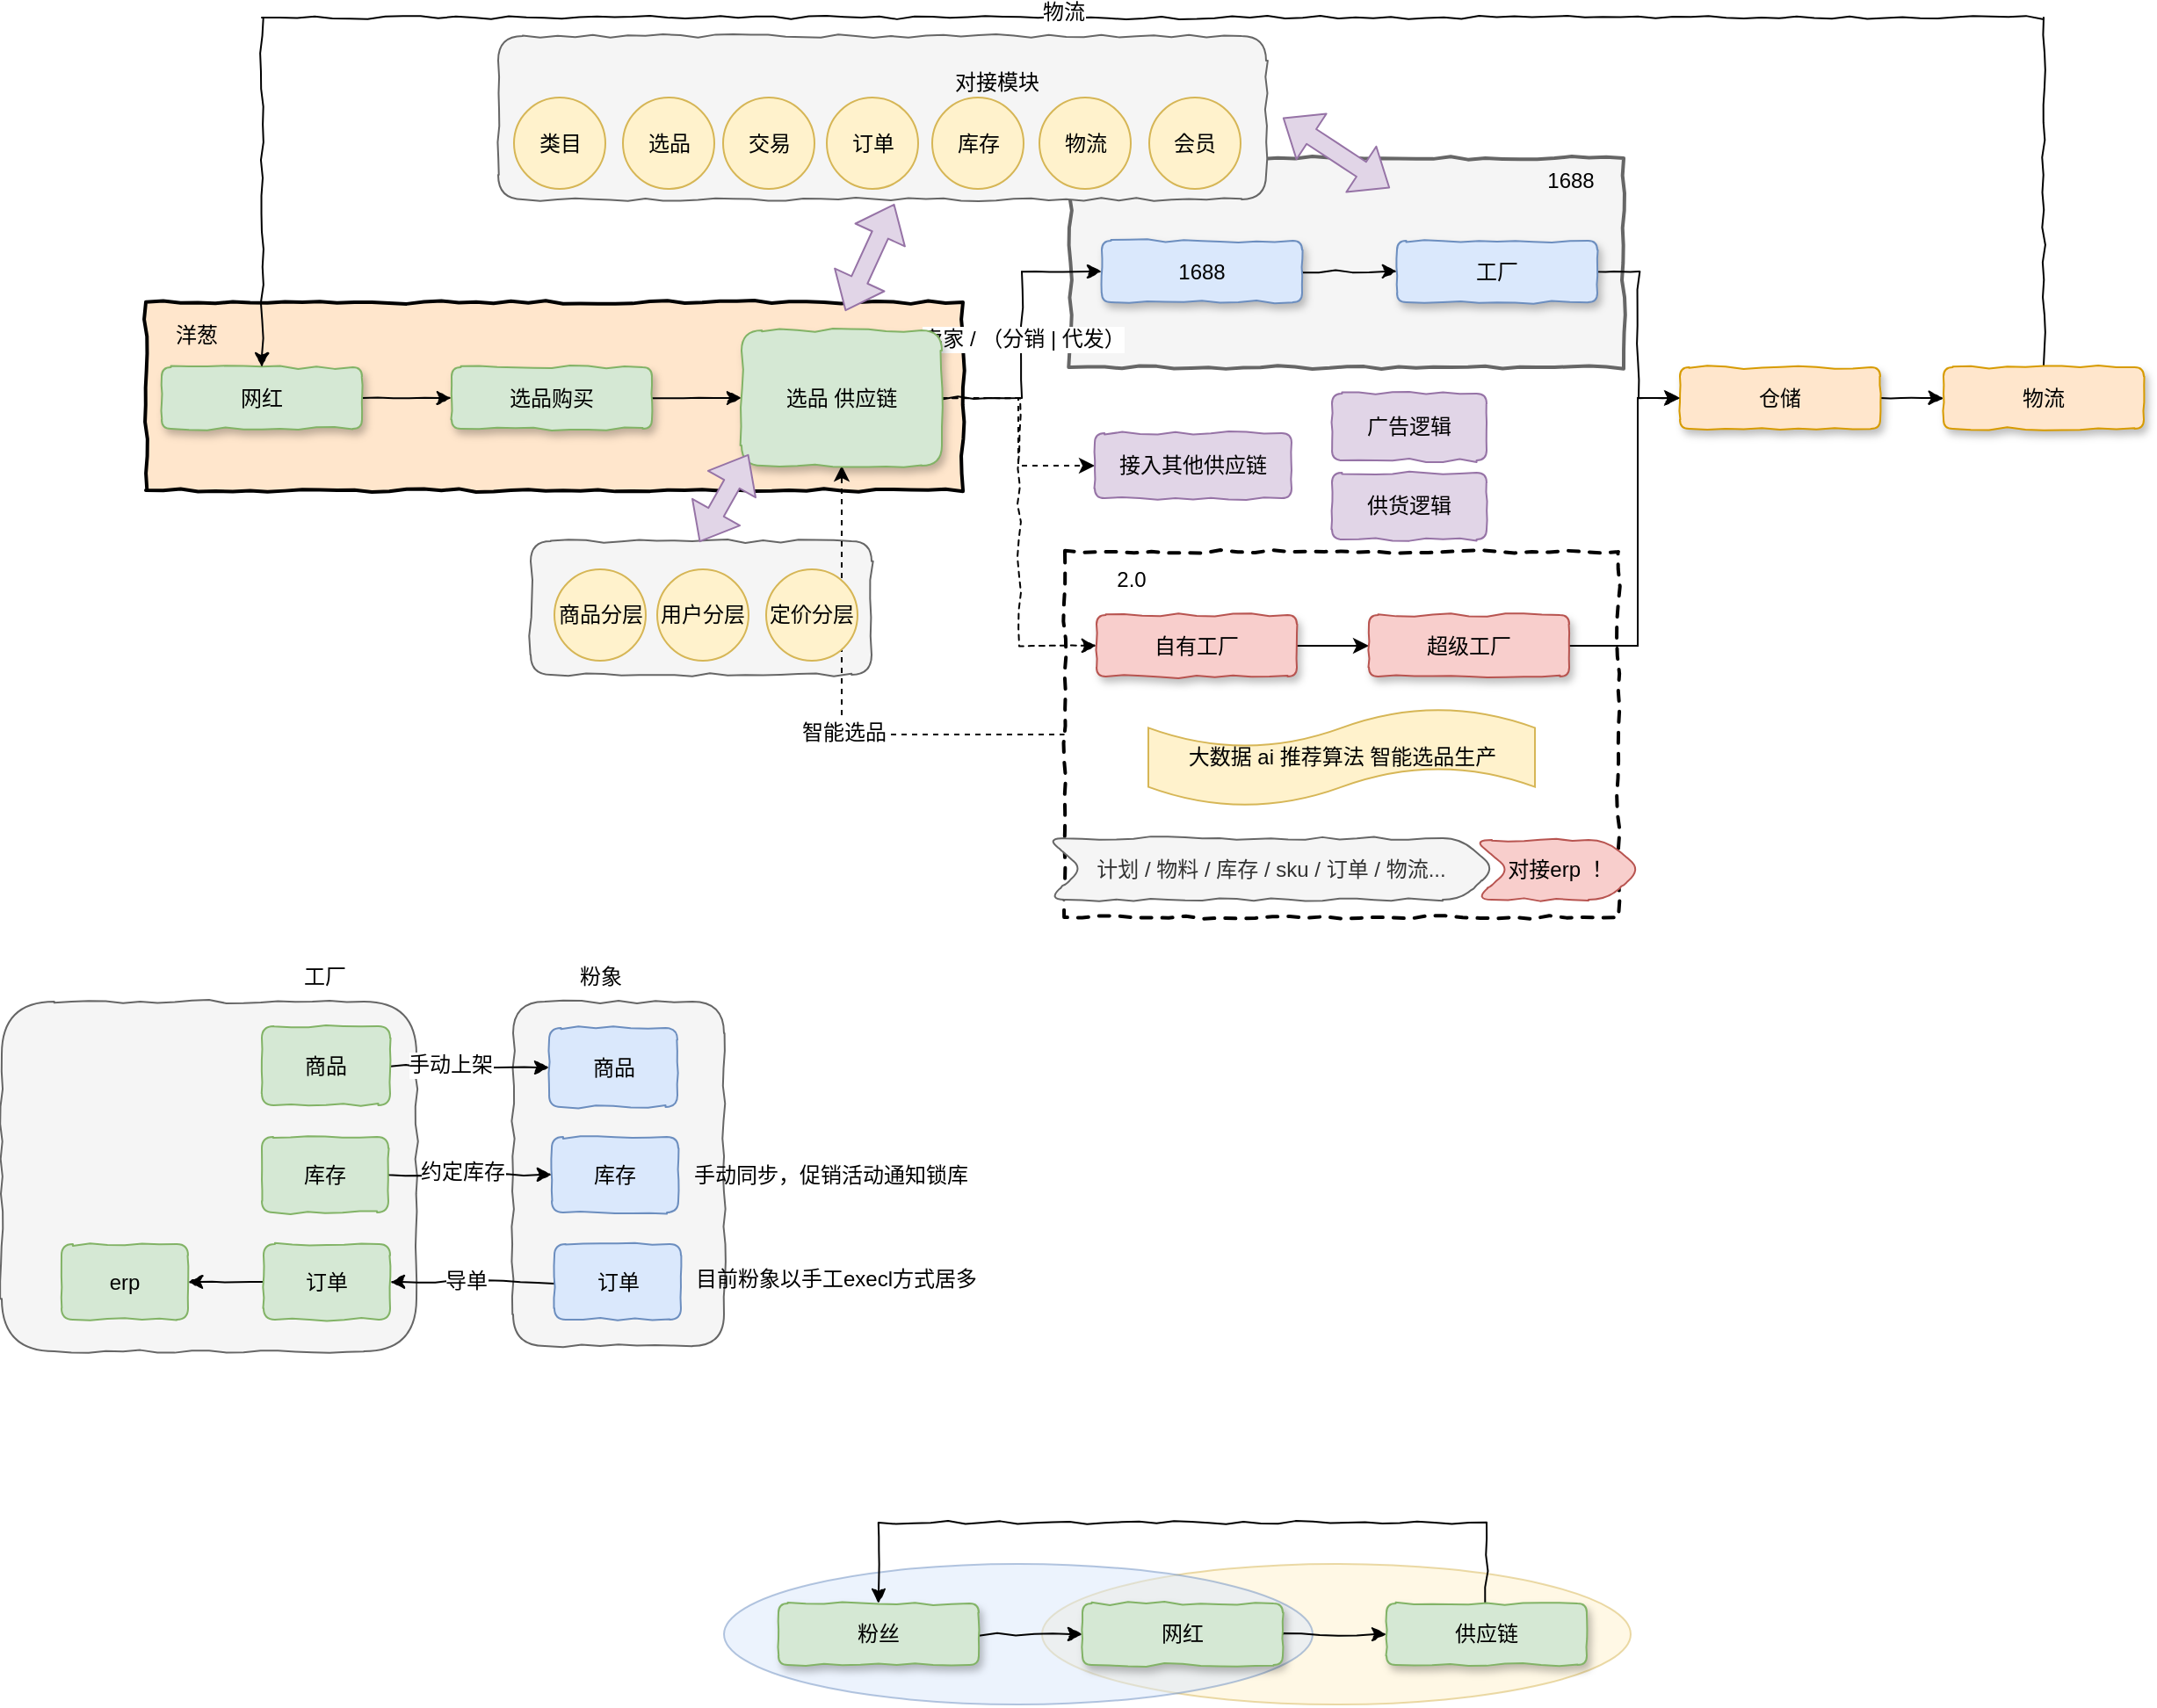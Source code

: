 <mxfile version="10.8.0" type="github"><diagram id="YvKLO7yGaad29-8VUsVi" name="ç¬¬ 1 é¡µ"><mxGraphModel dx="951" dy="560" grid="0" gridSize="10" guides="1" tooltips="1" connect="1" arrows="1" fold="1" page="1" pageScale="1" pageWidth="10000" pageHeight="10000" math="0" shadow="0"><root><mxCell id="0"/><mxCell id="1" parent="0"/><mxCell id="PdQw1PNkwDA6RuvLbhkC-66" value="" style="rounded=1;whiteSpace=wrap;html=1;comic=1;fillColor=#f5f5f5;strokeColor=#666666;fontColor=#333333;" vertex="1" parent="1"><mxGeometry x="375" y="598" width="120" height="196" as="geometry"/></mxCell><mxCell id="PdQw1PNkwDA6RuvLbhkC-65" value="" style="rounded=1;whiteSpace=wrap;html=1;comic=1;fillColor=#f5f5f5;strokeColor=#666666;fontColor=#333333;" vertex="1" parent="1"><mxGeometry x="84" y="598" width="236" height="199" as="geometry"/></mxCell><mxCell id="vLB-yqk2sxKH1rMxK5_6-12" value="" style="html=1;whiteSpace=wrap;comic=1;strokeWidth=2;fontFamily=Comic Sans MS;fontStyle=1;fillColor=#f5f5f5;strokeColor=#666666;fontColor=#333333;" parent="1" vertex="1"><mxGeometry x="692" y="118" width="315" height="119" as="geometry"/></mxCell><mxCell id="PdQw1PNkwDA6RuvLbhkC-39" value="" style="rounded=1;whiteSpace=wrap;html=1;comic=1;fillColor=#f5f5f5;strokeColor=#666666;fontColor=#333333;" vertex="1" parent="1"><mxGeometry x="385" y="336" width="194" height="76" as="geometry"/></mxCell><mxCell id="PdQw1PNkwDA6RuvLbhkC-32" value="" style="rounded=1;whiteSpace=wrap;html=1;comic=1;fillColor=#f5f5f5;strokeColor=#666666;fontColor=#333333;" vertex="1" parent="1"><mxGeometry x="366.5" y="48.5" width="437" height="93" as="geometry"/></mxCell><mxCell id="vLB-yqk2sxKH1rMxK5_6-18" value="" style="html=1;whiteSpace=wrap;comic=1;strokeWidth=2;fontFamily=Comic Sans MS;fontStyle=1;fillColor=#FFE6CC;" parent="1" vertex="1"><mxGeometry x="166" y="200" width="465" height="107" as="geometry"/></mxCell><mxCell id="PdQw1PNkwDA6RuvLbhkC-18" style="edgeStyle=orthogonalEdgeStyle;rounded=0;orthogonalLoop=1;jettySize=auto;html=1;exitX=0;exitY=0.5;exitDx=0;exitDy=0;entryX=0.5;entryY=1;entryDx=0;entryDy=0;dashed=1;" edge="1" parent="1" source="PdQw1PNkwDA6RuvLbhkC-4" target="vLB-yqk2sxKH1rMxK5_6-3"><mxGeometry relative="1" as="geometry"/></mxCell><mxCell id="PdQw1PNkwDA6RuvLbhkC-19" value="智能选品" style="text;html=1;resizable=0;points=[];align=center;verticalAlign=middle;labelBackgroundColor=#ffffff;" vertex="1" connectable="0" parent="PdQw1PNkwDA6RuvLbhkC-18"><mxGeometry x="-0.085" y="-1" relative="1" as="geometry"><mxPoint as="offset"/></mxGeometry></mxCell><mxCell id="PdQw1PNkwDA6RuvLbhkC-4" value="" style="html=1;whiteSpace=wrap;comic=1;strokeWidth=2;fontFamily=Comic Sans MS;fontStyle=1;dashed=1;" vertex="1" parent="1"><mxGeometry x="689" y="342" width="315" height="208" as="geometry"/></mxCell><mxCell id="vLB-yqk2sxKH1rMxK5_6-4" style="edgeStyle=orthogonalEdgeStyle;rounded=0;orthogonalLoop=1;jettySize=auto;html=1;exitX=1;exitY=0.5;exitDx=0;exitDy=0;entryX=0;entryY=0.5;entryDx=0;entryDy=0;comic=1;" parent="1" source="vLB-yqk2sxKH1rMxK5_6-1" target="vLB-yqk2sxKH1rMxK5_6-2" edge="1"><mxGeometry relative="1" as="geometry"/></mxCell><mxCell id="vLB-yqk2sxKH1rMxK5_6-1" value="网红" style="rounded=1;whiteSpace=wrap;html=1;shadow=1;comic=1;fillColor=#d5e8d4;strokeColor=#82b366;" parent="1" vertex="1"><mxGeometry x="175" y="237" width="114" height="35" as="geometry"/></mxCell><mxCell id="vLB-yqk2sxKH1rMxK5_6-5" style="edgeStyle=orthogonalEdgeStyle;rounded=0;orthogonalLoop=1;jettySize=auto;html=1;exitX=1;exitY=0.5;exitDx=0;exitDy=0;entryX=0;entryY=0.5;entryDx=0;entryDy=0;comic=1;" parent="1" source="vLB-yqk2sxKH1rMxK5_6-2" target="vLB-yqk2sxKH1rMxK5_6-3" edge="1"><mxGeometry relative="1" as="geometry"/></mxCell><mxCell id="vLB-yqk2sxKH1rMxK5_6-2" value="选品购买" style="rounded=1;whiteSpace=wrap;html=1;shadow=1;comic=1;fillColor=#d5e8d4;strokeColor=#82b366;" parent="1" vertex="1"><mxGeometry x="340" y="237" width="114" height="35" as="geometry"/></mxCell><mxCell id="vLB-yqk2sxKH1rMxK5_6-8" style="edgeStyle=orthogonalEdgeStyle;rounded=0;comic=1;orthogonalLoop=1;jettySize=auto;html=1;exitX=1;exitY=0.5;exitDx=0;exitDy=0;entryX=0;entryY=0.5;entryDx=0;entryDy=0;" parent="1" source="vLB-yqk2sxKH1rMxK5_6-3" target="vLB-yqk2sxKH1rMxK5_6-6" edge="1"><mxGeometry relative="1" as="geometry"/></mxCell><mxCell id="vLB-yqk2sxKH1rMxK5_6-9" value="卖家 / （分销 | 代发）" style="text;html=1;resizable=0;points=[];align=center;verticalAlign=middle;labelBackgroundColor=#ffffff;" parent="vLB-yqk2sxKH1rMxK5_6-8" vertex="1" connectable="0"><mxGeometry x="-0.03" relative="1" as="geometry"><mxPoint as="offset"/></mxGeometry></mxCell><mxCell id="vLB-yqk2sxKH1rMxK5_6-21" style="edgeStyle=orthogonalEdgeStyle;rounded=0;comic=1;orthogonalLoop=1;jettySize=auto;html=1;exitX=1;exitY=0.5;exitDx=0;exitDy=0;entryX=0;entryY=0.5;entryDx=0;entryDy=0;dashed=1;" parent="1" source="vLB-yqk2sxKH1rMxK5_6-3" target="vLB-yqk2sxKH1rMxK5_6-20" edge="1"><mxGeometry relative="1" as="geometry"/></mxCell><mxCell id="PdQw1PNkwDA6RuvLbhkC-29" style="edgeStyle=orthogonalEdgeStyle;rounded=0;orthogonalLoop=1;jettySize=auto;html=1;exitX=1;exitY=0.5;exitDx=0;exitDy=0;dashed=1;" edge="1" parent="1" source="vLB-yqk2sxKH1rMxK5_6-3" target="PdQw1PNkwDA6RuvLbhkC-27"><mxGeometry relative="1" as="geometry"/></mxCell><mxCell id="vLB-yqk2sxKH1rMxK5_6-3" value="选品 供应链" style="rounded=1;whiteSpace=wrap;html=1;shadow=1;comic=1;fillColor=#d5e8d4;strokeColor=#82b366;" parent="1" vertex="1"><mxGeometry x="505" y="216" width="114" height="77" as="geometry"/></mxCell><mxCell id="vLB-yqk2sxKH1rMxK5_6-11" style="edgeStyle=orthogonalEdgeStyle;rounded=0;comic=1;orthogonalLoop=1;jettySize=auto;html=1;exitX=1;exitY=0.5;exitDx=0;exitDy=0;entryX=0;entryY=0.5;entryDx=0;entryDy=0;" parent="1" source="vLB-yqk2sxKH1rMxK5_6-6" target="vLB-yqk2sxKH1rMxK5_6-10" edge="1"><mxGeometry relative="1" as="geometry"/></mxCell><mxCell id="vLB-yqk2sxKH1rMxK5_6-6" value="1688" style="rounded=1;whiteSpace=wrap;html=1;shadow=1;comic=1;fillColor=#dae8fc;strokeColor=#6c8ebf;" parent="1" vertex="1"><mxGeometry x="710" y="165" width="114" height="35" as="geometry"/></mxCell><mxCell id="vLB-yqk2sxKH1rMxK5_6-16" style="edgeStyle=orthogonalEdgeStyle;rounded=0;comic=1;orthogonalLoop=1;jettySize=auto;html=1;entryX=0;entryY=0.5;entryDx=0;entryDy=0;" parent="1" source="vLB-yqk2sxKH1rMxK5_6-10" target="vLB-yqk2sxKH1rMxK5_6-14" edge="1"><mxGeometry relative="1" as="geometry"/></mxCell><mxCell id="vLB-yqk2sxKH1rMxK5_6-10" value="工厂" style="rounded=1;whiteSpace=wrap;html=1;shadow=1;comic=1;fillColor=#dae8fc;strokeColor=#6c8ebf;" parent="1" vertex="1"><mxGeometry x="878" y="165" width="114" height="35" as="geometry"/></mxCell><mxCell id="vLB-yqk2sxKH1rMxK5_6-13" value="1688" style="text;html=1;strokeColor=none;fillColor=none;align=center;verticalAlign=middle;whiteSpace=wrap;rounded=0;" parent="1" vertex="1"><mxGeometry x="956.5" y="121" width="40" height="20" as="geometry"/></mxCell><mxCell id="vLB-yqk2sxKH1rMxK5_6-17" style="edgeStyle=orthogonalEdgeStyle;rounded=0;comic=1;orthogonalLoop=1;jettySize=auto;html=1;exitX=1;exitY=0.5;exitDx=0;exitDy=0;entryX=0;entryY=0.5;entryDx=0;entryDy=0;" parent="1" source="vLB-yqk2sxKH1rMxK5_6-14" target="vLB-yqk2sxKH1rMxK5_6-15" edge="1"><mxGeometry relative="1" as="geometry"/></mxCell><mxCell id="vLB-yqk2sxKH1rMxK5_6-14" value="仓储" style="rounded=1;whiteSpace=wrap;html=1;shadow=1;comic=1;fillColor=#ffe6cc;strokeColor=#d79b00;" parent="1" vertex="1"><mxGeometry x="1039" y="237" width="114" height="35" as="geometry"/></mxCell><mxCell id="vLB-yqk2sxKH1rMxK5_6-25" style="edgeStyle=orthogonalEdgeStyle;rounded=0;comic=1;orthogonalLoop=1;jettySize=auto;html=1;exitX=0.5;exitY=0;exitDx=0;exitDy=0;entryX=0.5;entryY=0;entryDx=0;entryDy=0;" parent="1" source="vLB-yqk2sxKH1rMxK5_6-15" target="vLB-yqk2sxKH1rMxK5_6-1" edge="1"><mxGeometry relative="1" as="geometry"><mxPoint x="545" y="59" as="targetPoint"/><Array as="points"><mxPoint x="1246" y="38"/><mxPoint x="232" y="38"/></Array></mxGeometry></mxCell><mxCell id="vLB-yqk2sxKH1rMxK5_6-26" value="物流" style="text;html=1;resizable=0;points=[];align=center;verticalAlign=middle;labelBackgroundColor=#ffffff;" parent="vLB-yqk2sxKH1rMxK5_6-25" vertex="1" connectable="0"><mxGeometry x="0.073" y="-3" relative="1" as="geometry"><mxPoint as="offset"/></mxGeometry></mxCell><mxCell id="vLB-yqk2sxKH1rMxK5_6-15" value="物流" style="rounded=1;whiteSpace=wrap;html=1;shadow=1;comic=1;fillColor=#ffe6cc;strokeColor=#d79b00;" parent="1" vertex="1"><mxGeometry x="1189" y="237" width="114" height="35" as="geometry"/></mxCell><mxCell id="vLB-yqk2sxKH1rMxK5_6-19" value="洋葱" style="text;html=1;strokeColor=none;fillColor=none;align=center;verticalAlign=middle;whiteSpace=wrap;rounded=0;" parent="1" vertex="1"><mxGeometry x="175" y="209" width="40" height="20" as="geometry"/></mxCell><mxCell id="PdQw1PNkwDA6RuvLbhkC-2" style="edgeStyle=orthogonalEdgeStyle;rounded=0;orthogonalLoop=1;jettySize=auto;html=1;exitX=1;exitY=0.5;exitDx=0;exitDy=0;entryX=0;entryY=0.5;entryDx=0;entryDy=0;" edge="1" parent="1" source="vLB-yqk2sxKH1rMxK5_6-20" target="PdQw1PNkwDA6RuvLbhkC-1"><mxGeometry relative="1" as="geometry"/></mxCell><mxCell id="vLB-yqk2sxKH1rMxK5_6-20" value="自有工厂" style="rounded=1;whiteSpace=wrap;html=1;shadow=1;comic=1;fillColor=#f8cecc;strokeColor=#b85450;" parent="1" vertex="1"><mxGeometry x="707" y="378" width="114" height="35" as="geometry"/></mxCell><mxCell id="PdQw1PNkwDA6RuvLbhkC-3" style="edgeStyle=orthogonalEdgeStyle;rounded=0;orthogonalLoop=1;jettySize=auto;html=1;exitX=1;exitY=0.5;exitDx=0;exitDy=0;entryX=0;entryY=0.5;entryDx=0;entryDy=0;" edge="1" parent="1" source="PdQw1PNkwDA6RuvLbhkC-1" target="vLB-yqk2sxKH1rMxK5_6-14"><mxGeometry relative="1" as="geometry"><Array as="points"><mxPoint x="1015" y="396"/><mxPoint x="1015" y="255"/></Array></mxGeometry></mxCell><mxCell id="PdQw1PNkwDA6RuvLbhkC-1" value="超级工厂" style="rounded=1;whiteSpace=wrap;html=1;shadow=1;comic=1;fillColor=#f8cecc;strokeColor=#b85450;" vertex="1" parent="1"><mxGeometry x="862" y="378" width="114" height="35" as="geometry"/></mxCell><mxCell id="PdQw1PNkwDA6RuvLbhkC-7" value="2.0" style="text;html=1;strokeColor=none;fillColor=none;align=center;verticalAlign=middle;whiteSpace=wrap;rounded=0;dashed=1;" vertex="1" parent="1"><mxGeometry x="707" y="348" width="40" height="20" as="geometry"/></mxCell><mxCell id="PdQw1PNkwDA6RuvLbhkC-8" value="大数据 ai 推荐算法 智能选品生产" style="shape=tape;whiteSpace=wrap;html=1;fillColor=#fff2cc;strokeColor=#d6b656;" vertex="1" parent="1"><mxGeometry x="736.5" y="431" width="220" height="56" as="geometry"/></mxCell><mxCell id="PdQw1PNkwDA6RuvLbhkC-9" value="" style="ellipse;whiteSpace=wrap;html=1;fillColor=#fff2cc;strokeColor=#d6b656;opacity=50;" vertex="1" parent="1"><mxGeometry x="676" y="918" width="335" height="80" as="geometry"/></mxCell><mxCell id="PdQw1PNkwDA6RuvLbhkC-10" value="" style="ellipse;whiteSpace=wrap;html=1;fillColor=#dae8fc;strokeColor=#6c8ebf;opacity=50;" vertex="1" parent="1"><mxGeometry x="495" y="918" width="335" height="80" as="geometry"/></mxCell><mxCell id="PdQw1PNkwDA6RuvLbhkC-11" style="edgeStyle=orthogonalEdgeStyle;rounded=0;comic=1;orthogonalLoop=1;jettySize=auto;html=1;exitX=1;exitY=0.5;exitDx=0;exitDy=0;entryX=0;entryY=0.5;entryDx=0;entryDy=0;shadow=0;" edge="1" parent="1" source="PdQw1PNkwDA6RuvLbhkC-12" target="PdQw1PNkwDA6RuvLbhkC-14"><mxGeometry relative="1" as="geometry"/></mxCell><mxCell id="PdQw1PNkwDA6RuvLbhkC-12" value="粉丝" style="rounded=1;whiteSpace=wrap;html=1;shadow=1;comic=1;fillColor=#d5e8d4;strokeColor=#82b366;" vertex="1" parent="1"><mxGeometry x="526" y="940.5" width="114" height="35" as="geometry"/></mxCell><mxCell id="PdQw1PNkwDA6RuvLbhkC-13" style="edgeStyle=orthogonalEdgeStyle;rounded=0;comic=1;orthogonalLoop=1;jettySize=auto;html=1;exitX=1;exitY=0.5;exitDx=0;exitDy=0;entryX=0;entryY=0.5;entryDx=0;entryDy=0;shadow=0;" edge="1" parent="1" source="PdQw1PNkwDA6RuvLbhkC-14" target="PdQw1PNkwDA6RuvLbhkC-16"><mxGeometry relative="1" as="geometry"/></mxCell><mxCell id="PdQw1PNkwDA6RuvLbhkC-14" value="网红" style="rounded=1;whiteSpace=wrap;html=1;shadow=1;comic=1;fillColor=#d5e8d4;strokeColor=#82b366;" vertex="1" parent="1"><mxGeometry x="699" y="940.5" width="114" height="35" as="geometry"/></mxCell><mxCell id="PdQw1PNkwDA6RuvLbhkC-15" style="edgeStyle=orthogonalEdgeStyle;rounded=0;comic=1;orthogonalLoop=1;jettySize=auto;html=1;exitX=0.5;exitY=0;exitDx=0;exitDy=0;entryX=0.5;entryY=0;entryDx=0;entryDy=0;shadow=0;" edge="1" parent="1" source="PdQw1PNkwDA6RuvLbhkC-16" target="PdQw1PNkwDA6RuvLbhkC-12"><mxGeometry relative="1" as="geometry"><Array as="points"><mxPoint x="929" y="894.5"/><mxPoint x="583" y="894.5"/></Array></mxGeometry></mxCell><mxCell id="PdQw1PNkwDA6RuvLbhkC-16" value="供应链" style="rounded=1;whiteSpace=wrap;html=1;shadow=1;comic=1;fillColor=#d5e8d4;strokeColor=#82b366;" vertex="1" parent="1"><mxGeometry x="872" y="940.5" width="114" height="35" as="geometry"/></mxCell><mxCell id="PdQw1PNkwDA6RuvLbhkC-17" value="计划 / 物料 / 库存 / sku / 订单 / 物流..." style="shape=step;perimeter=stepPerimeter;whiteSpace=wrap;html=1;fixedSize=1;comic=1;rounded=1;fillColor=#f5f5f5;strokeColor=#666666;fontColor=#333333;" vertex="1" parent="1"><mxGeometry x="679" y="505" width="255" height="35" as="geometry"/></mxCell><mxCell id="PdQw1PNkwDA6RuvLbhkC-20" value="对接erp ！" style="shape=step;perimeter=stepPerimeter;whiteSpace=wrap;html=1;fixedSize=1;rounded=1;comic=1;fillColor=#f8cecc;strokeColor=#b85450;" vertex="1" parent="1"><mxGeometry x="922" y="506" width="95" height="34" as="geometry"/></mxCell><mxCell id="PdQw1PNkwDA6RuvLbhkC-22" value="选品" style="ellipse;whiteSpace=wrap;html=1;aspect=fixed;rounded=1;comic=1;fillColor=#fff2cc;strokeColor=#d6b656;" vertex="1" parent="1"><mxGeometry x="437.5" y="83.5" width="52" height="52" as="geometry"/></mxCell><mxCell id="PdQw1PNkwDA6RuvLbhkC-23" value="交易" style="ellipse;whiteSpace=wrap;html=1;aspect=fixed;rounded=1;comic=1;fillColor=#fff2cc;strokeColor=#d6b656;" vertex="1" parent="1"><mxGeometry x="494.5" y="83.5" width="52" height="52" as="geometry"/></mxCell><mxCell id="PdQw1PNkwDA6RuvLbhkC-24" value="订单" style="ellipse;whiteSpace=wrap;html=1;aspect=fixed;rounded=1;comic=1;fillColor=#fff2cc;strokeColor=#d6b656;" vertex="1" parent="1"><mxGeometry x="553.5" y="83.5" width="52" height="52" as="geometry"/></mxCell><mxCell id="PdQw1PNkwDA6RuvLbhkC-25" value="库存" style="ellipse;whiteSpace=wrap;html=1;aspect=fixed;rounded=1;comic=1;fillColor=#fff2cc;strokeColor=#d6b656;" vertex="1" parent="1"><mxGeometry x="613.5" y="83.5" width="52" height="52" as="geometry"/></mxCell><mxCell id="PdQw1PNkwDA6RuvLbhkC-26" value="物流" style="ellipse;whiteSpace=wrap;html=1;aspect=fixed;rounded=1;comic=1;fillColor=#fff2cc;strokeColor=#d6b656;" vertex="1" parent="1"><mxGeometry x="674.5" y="83.5" width="52" height="52" as="geometry"/></mxCell><mxCell id="PdQw1PNkwDA6RuvLbhkC-27" value="接入其他供应链" style="rounded=1;whiteSpace=wrap;html=1;comic=1;fillColor=#e1d5e7;strokeColor=#9673a6;" vertex="1" parent="1"><mxGeometry x="706" y="274.5" width="112" height="37" as="geometry"/></mxCell><mxCell id="PdQw1PNkwDA6RuvLbhkC-28" value="广告逻辑" style="rounded=1;whiteSpace=wrap;html=1;comic=1;fillColor=#e1d5e7;strokeColor=#9673a6;" vertex="1" parent="1"><mxGeometry x="841" y="252" width="88" height="38" as="geometry"/></mxCell><mxCell id="PdQw1PNkwDA6RuvLbhkC-34" value="" style="shape=flexArrow;endArrow=classic;startArrow=classic;html=1;fillColor=#e1d5e7;strokeColor=#9673a6;" edge="1" parent="1"><mxGeometry width="50" height="50" relative="1" as="geometry"><mxPoint x="564" y="205" as="sourcePoint"/><mxPoint x="592" y="144" as="targetPoint"/></mxGeometry></mxCell><mxCell id="PdQw1PNkwDA6RuvLbhkC-37" value="商品分层" style="ellipse;whiteSpace=wrap;html=1;aspect=fixed;rounded=1;comic=1;fillColor=#fff2cc;strokeColor=#d6b656;" vertex="1" parent="1"><mxGeometry x="398.5" y="352" width="52" height="52" as="geometry"/></mxCell><mxCell id="PdQw1PNkwDA6RuvLbhkC-38" value="用户分层" style="ellipse;whiteSpace=wrap;html=1;aspect=fixed;rounded=1;comic=1;fillColor=#fff2cc;strokeColor=#d6b656;" vertex="1" parent="1"><mxGeometry x="457" y="352" width="52" height="52" as="geometry"/></mxCell><mxCell id="PdQw1PNkwDA6RuvLbhkC-40" value="" style="shape=flexArrow;endArrow=classic;startArrow=classic;html=1;fillColor=#e1d5e7;strokeColor=#9673a6;" edge="1" parent="1"><mxGeometry width="50" height="50" relative="1" as="geometry"><mxPoint x="481" y="336.5" as="sourcePoint"/><mxPoint x="509" y="286.5" as="targetPoint"/></mxGeometry></mxCell><mxCell id="PdQw1PNkwDA6RuvLbhkC-41" value="会员" style="ellipse;whiteSpace=wrap;html=1;aspect=fixed;rounded=1;comic=1;fillColor=#fff2cc;strokeColor=#d6b656;direction=south;" vertex="1" parent="1"><mxGeometry x="737" y="83.5" width="52" height="52" as="geometry"/></mxCell><mxCell id="PdQw1PNkwDA6RuvLbhkC-42" value="对接模块" style="text;html=1;strokeColor=none;fillColor=none;align=center;verticalAlign=middle;whiteSpace=wrap;rounded=0;comic=1;" vertex="1" parent="1"><mxGeometry x="625" y="65" width="51" height="20" as="geometry"/></mxCell><mxCell id="PdQw1PNkwDA6RuvLbhkC-43" value="供货逻辑" style="rounded=1;whiteSpace=wrap;html=1;comic=1;fillColor=#e1d5e7;strokeColor=#9673a6;" vertex="1" parent="1"><mxGeometry x="841" y="297" width="88" height="38" as="geometry"/></mxCell><mxCell id="PdQw1PNkwDA6RuvLbhkC-44" value="定价分层" style="ellipse;whiteSpace=wrap;html=1;aspect=fixed;rounded=1;comic=1;fillColor=#fff2cc;strokeColor=#d6b656;" vertex="1" parent="1"><mxGeometry x="519" y="352" width="52" height="52" as="geometry"/></mxCell><mxCell id="PdQw1PNkwDA6RuvLbhkC-51" style="edgeStyle=orthogonalEdgeStyle;rounded=0;orthogonalLoop=1;jettySize=auto;html=1;exitX=1;exitY=0.5;exitDx=0;exitDy=0;entryX=0;entryY=0.5;entryDx=0;entryDy=0;comic=1;" edge="1" parent="1" source="PdQw1PNkwDA6RuvLbhkC-45" target="PdQw1PNkwDA6RuvLbhkC-48"><mxGeometry relative="1" as="geometry"/></mxCell><mxCell id="PdQw1PNkwDA6RuvLbhkC-52" value="手动上架" style="text;html=1;resizable=0;points=[];align=center;verticalAlign=middle;labelBackgroundColor=#ffffff;" vertex="1" connectable="0" parent="PdQw1PNkwDA6RuvLbhkC-51"><mxGeometry x="-0.262" y="1" relative="1" as="geometry"><mxPoint as="offset"/></mxGeometry></mxCell><mxCell id="PdQw1PNkwDA6RuvLbhkC-45" value="商品" style="rounded=1;whiteSpace=wrap;html=1;comic=1;fillColor=#d5e8d4;strokeColor=#82b366;" vertex="1" parent="1"><mxGeometry x="232" y="612" width="73" height="45" as="geometry"/></mxCell><mxCell id="PdQw1PNkwDA6RuvLbhkC-53" style="edgeStyle=orthogonalEdgeStyle;rounded=0;orthogonalLoop=1;jettySize=auto;html=1;exitX=1;exitY=0.5;exitDx=0;exitDy=0;entryX=0;entryY=0.5;entryDx=0;entryDy=0;comic=1;" edge="1" parent="1" source="PdQw1PNkwDA6RuvLbhkC-46" target="PdQw1PNkwDA6RuvLbhkC-49"><mxGeometry relative="1" as="geometry"/></mxCell><mxCell id="PdQw1PNkwDA6RuvLbhkC-55" value="约定库存" style="text;html=1;resizable=0;points=[];align=center;verticalAlign=middle;labelBackgroundColor=#ffffff;" vertex="1" connectable="0" parent="PdQw1PNkwDA6RuvLbhkC-53"><mxGeometry x="-0.097" y="2" relative="1" as="geometry"><mxPoint as="offset"/></mxGeometry></mxCell><mxCell id="PdQw1PNkwDA6RuvLbhkC-46" value="库存" style="rounded=1;whiteSpace=wrap;html=1;comic=1;fillColor=#d5e8d4;strokeColor=#82b366;" vertex="1" parent="1"><mxGeometry x="232" y="675" width="72" height="43" as="geometry"/></mxCell><mxCell id="PdQw1PNkwDA6RuvLbhkC-47" value="工厂" style="text;html=1;strokeColor=none;fillColor=none;align=center;verticalAlign=middle;whiteSpace=wrap;rounded=0;comic=1;" vertex="1" parent="1"><mxGeometry x="248" y="574" width="40" height="20" as="geometry"/></mxCell><mxCell id="PdQw1PNkwDA6RuvLbhkC-48" value="商品" style="rounded=1;whiteSpace=wrap;html=1;comic=1;fillColor=#dae8fc;strokeColor=#6c8ebf;" vertex="1" parent="1"><mxGeometry x="395.5" y="613" width="73" height="45" as="geometry"/></mxCell><mxCell id="PdQw1PNkwDA6RuvLbhkC-49" value="库存" style="rounded=1;whiteSpace=wrap;html=1;comic=1;fillColor=#dae8fc;strokeColor=#6c8ebf;" vertex="1" parent="1"><mxGeometry x="397" y="675" width="72" height="43" as="geometry"/></mxCell><mxCell id="PdQw1PNkwDA6RuvLbhkC-50" value="粉象" style="text;html=1;strokeColor=none;fillColor=none;align=center;verticalAlign=middle;whiteSpace=wrap;rounded=0;comic=1;" vertex="1" parent="1"><mxGeometry x="405" y="574" width="40" height="20" as="geometry"/></mxCell><mxCell id="PdQw1PNkwDA6RuvLbhkC-56" value="手动同步，促销活动通知锁库" style="text;html=1;strokeColor=none;fillColor=none;align=center;verticalAlign=middle;whiteSpace=wrap;rounded=0;comic=1;" vertex="1" parent="1"><mxGeometry x="475" y="686.5" width="162" height="20" as="geometry"/></mxCell><mxCell id="PdQw1PNkwDA6RuvLbhkC-63" style="edgeStyle=orthogonalEdgeStyle;rounded=0;orthogonalLoop=1;jettySize=auto;html=1;exitX=0;exitY=0.5;exitDx=0;exitDy=0;entryX=1;entryY=0.5;entryDx=0;entryDy=0;comic=1;" edge="1" parent="1" source="PdQw1PNkwDA6RuvLbhkC-58" target="PdQw1PNkwDA6RuvLbhkC-59"><mxGeometry relative="1" as="geometry"/></mxCell><mxCell id="PdQw1PNkwDA6RuvLbhkC-64" value="导单" style="text;html=1;resizable=0;points=[];align=center;verticalAlign=middle;labelBackgroundColor=#ffffff;" vertex="1" connectable="0" parent="PdQw1PNkwDA6RuvLbhkC-63"><mxGeometry x="0.085" y="-1" relative="1" as="geometry"><mxPoint as="offset"/></mxGeometry></mxCell><mxCell id="PdQw1PNkwDA6RuvLbhkC-58" value="订单" style="rounded=1;whiteSpace=wrap;html=1;comic=1;fillColor=#dae8fc;strokeColor=#6c8ebf;" vertex="1" parent="1"><mxGeometry x="398.5" y="736" width="72" height="43" as="geometry"/></mxCell><mxCell id="PdQw1PNkwDA6RuvLbhkC-62" style="edgeStyle=orthogonalEdgeStyle;rounded=0;orthogonalLoop=1;jettySize=auto;html=1;exitX=0;exitY=0.5;exitDx=0;exitDy=0;entryX=1;entryY=0.5;entryDx=0;entryDy=0;comic=1;" edge="1" parent="1" source="PdQw1PNkwDA6RuvLbhkC-59" target="PdQw1PNkwDA6RuvLbhkC-61"><mxGeometry relative="1" as="geometry"/></mxCell><mxCell id="PdQw1PNkwDA6RuvLbhkC-59" value="订单" style="rounded=1;whiteSpace=wrap;html=1;comic=1;fillColor=#d5e8d4;strokeColor=#82b366;" vertex="1" parent="1"><mxGeometry x="233" y="736" width="72" height="43" as="geometry"/></mxCell><mxCell id="PdQw1PNkwDA6RuvLbhkC-61" value="erp" style="rounded=1;whiteSpace=wrap;html=1;comic=1;fillColor=#d5e8d4;strokeColor=#82b366;" vertex="1" parent="1"><mxGeometry x="118" y="736" width="72" height="43" as="geometry"/></mxCell><mxCell id="PdQw1PNkwDA6RuvLbhkC-67" value="目前粉象以手工execl方式居多" style="text;html=1;strokeColor=none;fillColor=none;align=center;verticalAlign=middle;whiteSpace=wrap;rounded=0;comic=1;" vertex="1" parent="1"><mxGeometry x="477" y="745.5" width="164" height="20" as="geometry"/></mxCell><mxCell id="PdQw1PNkwDA6RuvLbhkC-68" value="类目" style="ellipse;whiteSpace=wrap;html=1;aspect=fixed;rounded=1;comic=1;fillColor=#fff2cc;strokeColor=#d6b656;" vertex="1" parent="1"><mxGeometry x="375.5" y="83.5" width="52" height="52" as="geometry"/></mxCell><mxCell id="PdQw1PNkwDA6RuvLbhkC-70" value="" style="shape=flexArrow;endArrow=classic;startArrow=classic;html=1;fillColor=#e1d5e7;strokeColor=#9673a6;" edge="1" parent="1"><mxGeometry width="50" height="50" relative="1" as="geometry"><mxPoint x="874" y="135" as="sourcePoint"/><mxPoint x="813" y="95" as="targetPoint"/></mxGeometry></mxCell></root></mxGraphModel></diagram></mxfile>